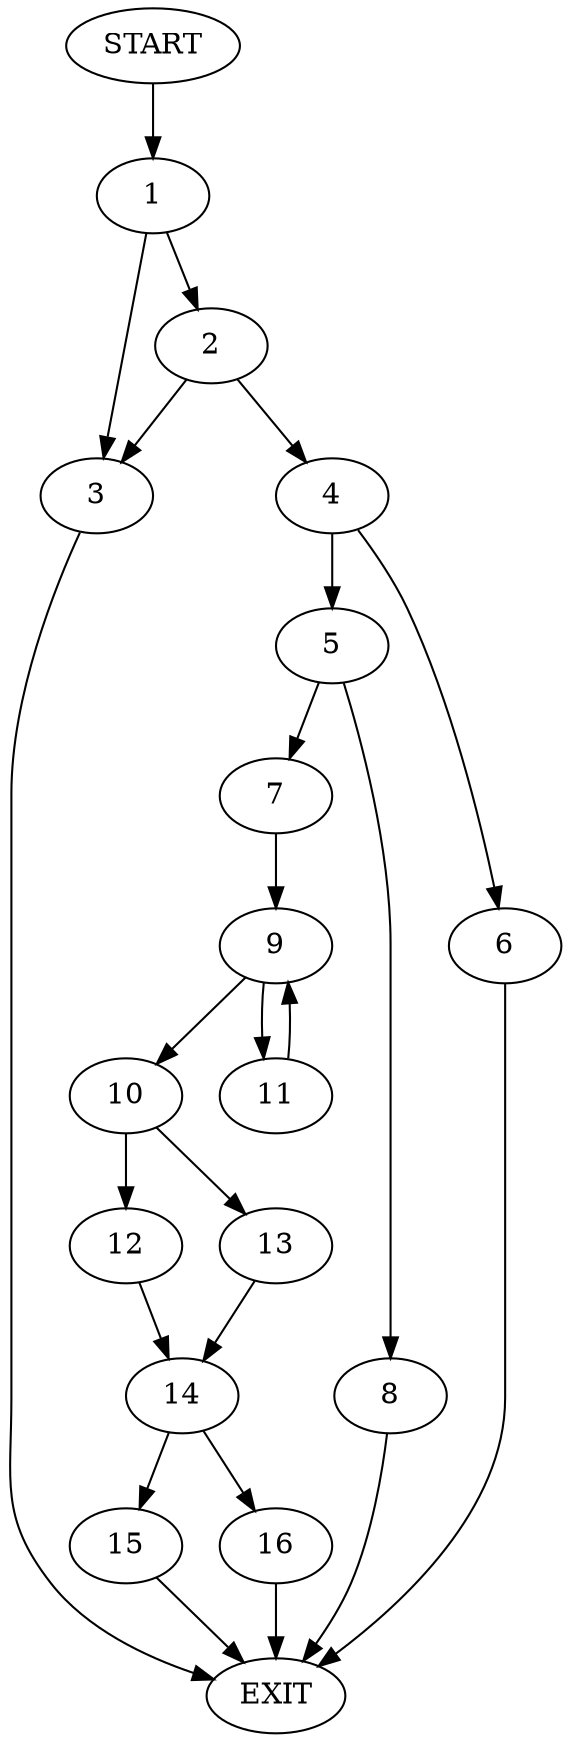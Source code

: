 digraph {
0 [label="START"]
17 [label="EXIT"]
0 -> 1
1 -> 2
1 -> 3
2 -> 4
2 -> 3
3 -> 17
4 -> 5
4 -> 6
6 -> 17
5 -> 7
5 -> 8
7 -> 9
8 -> 17
9 -> 10
9 -> 11
10 -> 12
10 -> 13
11 -> 9
13 -> 14
12 -> 14
14 -> 15
14 -> 16
15 -> 17
16 -> 17
}
